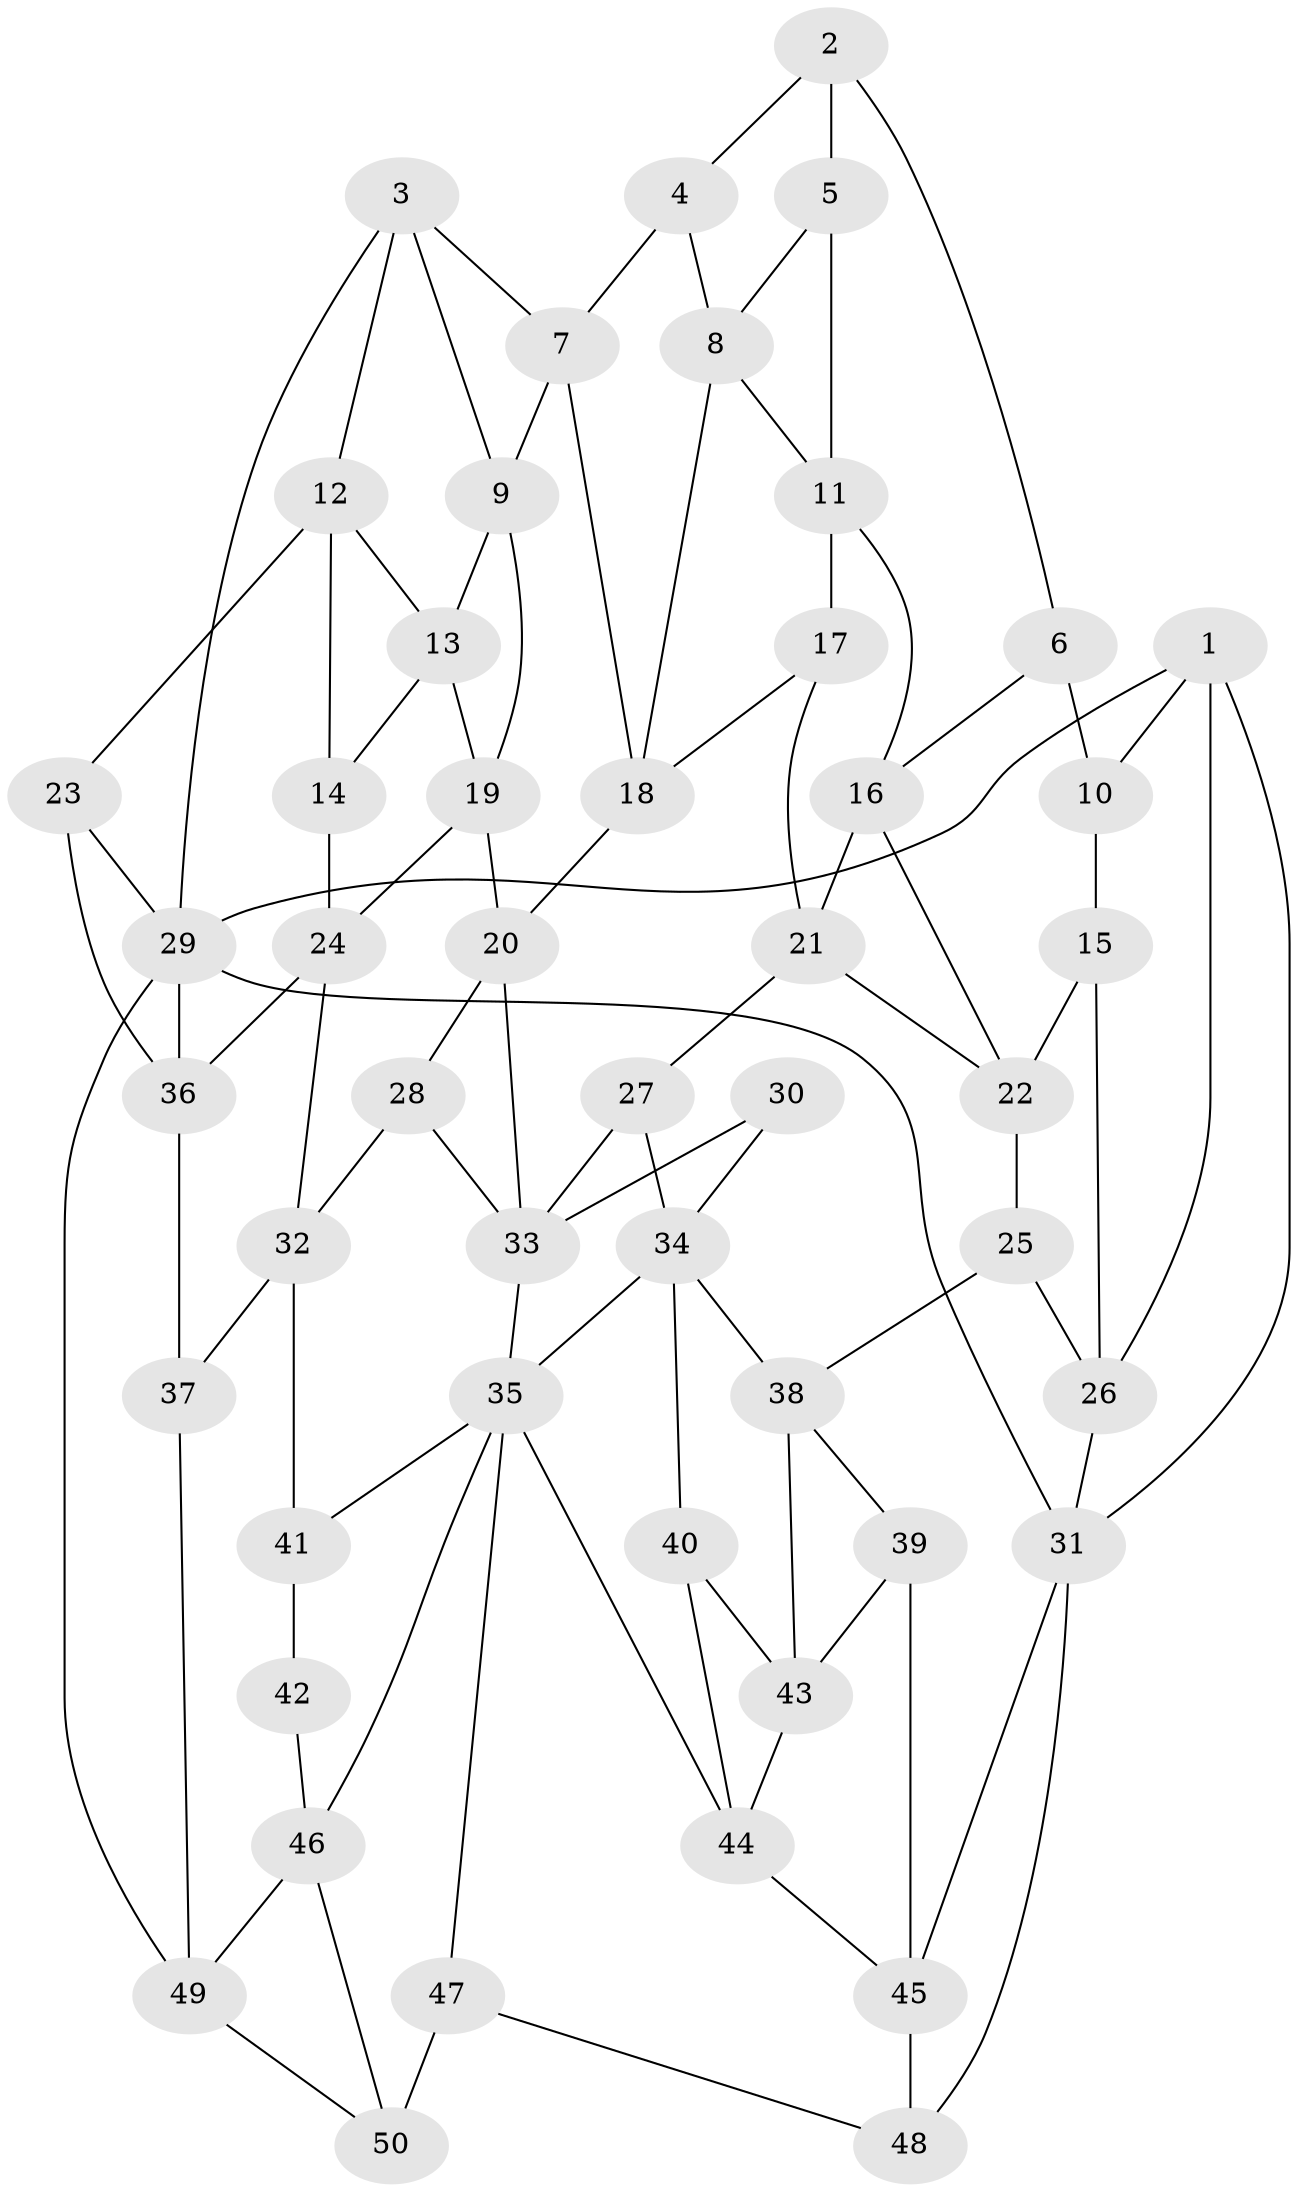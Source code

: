 // original degree distribution, {3: 0.02, 4: 0.25, 5: 0.5, 6: 0.23}
// Generated by graph-tools (version 1.1) at 2025/27/03/09/25 03:27:10]
// undirected, 50 vertices, 92 edges
graph export_dot {
graph [start="1"]
  node [color=gray90,style=filled];
  1;
  2;
  3;
  4;
  5;
  6;
  7;
  8;
  9;
  10;
  11;
  12;
  13;
  14;
  15;
  16;
  17;
  18;
  19;
  20;
  21;
  22;
  23;
  24;
  25;
  26;
  27;
  28;
  29;
  30;
  31;
  32;
  33;
  34;
  35;
  36;
  37;
  38;
  39;
  40;
  41;
  42;
  43;
  44;
  45;
  46;
  47;
  48;
  49;
  50;
  1 -- 10 [weight=1.0];
  1 -- 26 [weight=1.0];
  1 -- 29 [weight=1.0];
  1 -- 31 [weight=1.0];
  2 -- 4 [weight=1.0];
  2 -- 5 [weight=1.0];
  2 -- 6 [weight=1.0];
  3 -- 7 [weight=1.0];
  3 -- 9 [weight=1.0];
  3 -- 12 [weight=1.0];
  3 -- 29 [weight=1.0];
  4 -- 7 [weight=1.0];
  4 -- 8 [weight=1.0];
  5 -- 8 [weight=1.0];
  5 -- 11 [weight=1.0];
  6 -- 10 [weight=2.0];
  6 -- 16 [weight=1.0];
  7 -- 9 [weight=1.0];
  7 -- 18 [weight=1.0];
  8 -- 11 [weight=1.0];
  8 -- 18 [weight=1.0];
  9 -- 13 [weight=1.0];
  9 -- 19 [weight=1.0];
  10 -- 15 [weight=1.0];
  11 -- 16 [weight=1.0];
  11 -- 17 [weight=1.0];
  12 -- 13 [weight=1.0];
  12 -- 14 [weight=1.0];
  12 -- 23 [weight=1.0];
  13 -- 14 [weight=1.0];
  13 -- 19 [weight=1.0];
  14 -- 24 [weight=1.0];
  15 -- 22 [weight=1.0];
  15 -- 26 [weight=1.0];
  16 -- 21 [weight=1.0];
  16 -- 22 [weight=1.0];
  17 -- 18 [weight=1.0];
  17 -- 21 [weight=1.0];
  18 -- 20 [weight=1.0];
  19 -- 20 [weight=1.0];
  19 -- 24 [weight=1.0];
  20 -- 28 [weight=1.0];
  20 -- 33 [weight=1.0];
  21 -- 22 [weight=1.0];
  21 -- 27 [weight=1.0];
  22 -- 25 [weight=1.0];
  23 -- 29 [weight=1.0];
  23 -- 36 [weight=2.0];
  24 -- 32 [weight=1.0];
  24 -- 36 [weight=1.0];
  25 -- 26 [weight=1.0];
  25 -- 38 [weight=1.0];
  26 -- 31 [weight=1.0];
  27 -- 33 [weight=1.0];
  27 -- 34 [weight=2.0];
  28 -- 32 [weight=2.0];
  28 -- 33 [weight=1.0];
  29 -- 31 [weight=1.0];
  29 -- 36 [weight=1.0];
  29 -- 49 [weight=1.0];
  30 -- 33 [weight=2.0];
  30 -- 34 [weight=1.0];
  31 -- 45 [weight=1.0];
  31 -- 48 [weight=1.0];
  32 -- 37 [weight=2.0];
  32 -- 41 [weight=1.0];
  33 -- 35 [weight=1.0];
  34 -- 35 [weight=1.0];
  34 -- 38 [weight=1.0];
  34 -- 40 [weight=1.0];
  35 -- 41 [weight=1.0];
  35 -- 44 [weight=1.0];
  35 -- 46 [weight=1.0];
  35 -- 47 [weight=1.0];
  36 -- 37 [weight=2.0];
  37 -- 49 [weight=1.0];
  38 -- 39 [weight=1.0];
  38 -- 43 [weight=1.0];
  39 -- 43 [weight=1.0];
  39 -- 45 [weight=1.0];
  40 -- 43 [weight=1.0];
  40 -- 44 [weight=1.0];
  41 -- 42 [weight=2.0];
  42 -- 46 [weight=1.0];
  43 -- 44 [weight=1.0];
  44 -- 45 [weight=1.0];
  45 -- 48 [weight=1.0];
  46 -- 49 [weight=1.0];
  46 -- 50 [weight=1.0];
  47 -- 48 [weight=1.0];
  47 -- 50 [weight=2.0];
  49 -- 50 [weight=1.0];
}
